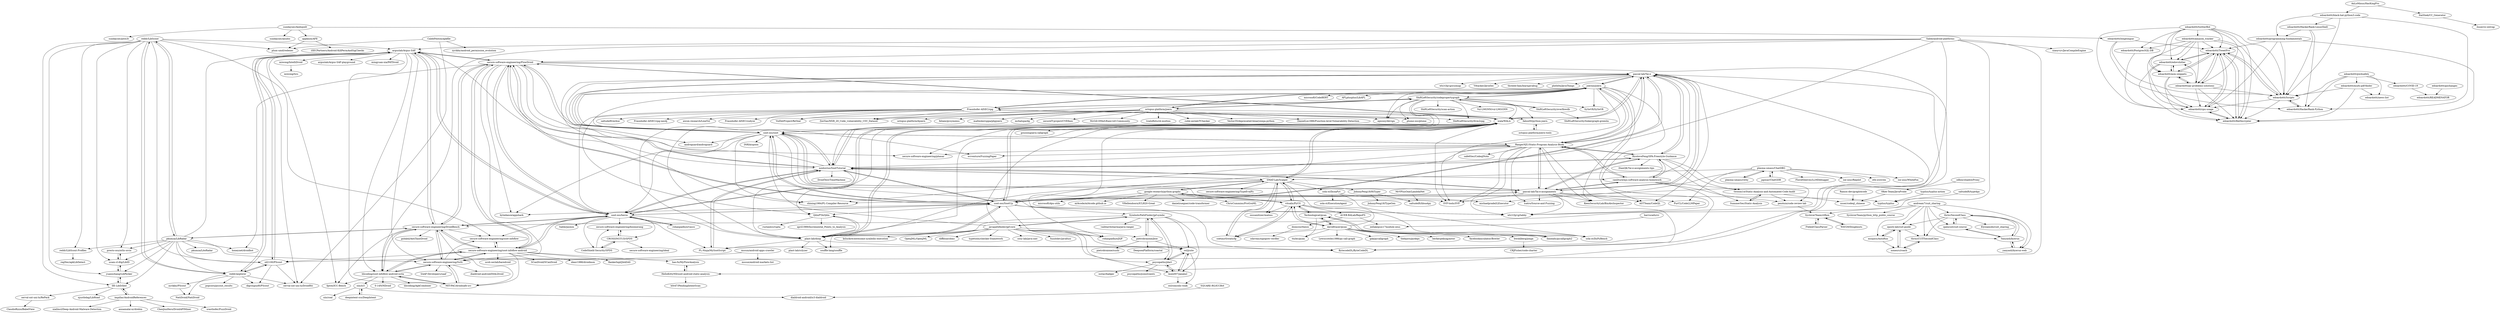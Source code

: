 digraph G {
"sundaysec/Andspoilt" -> "sundaysec/anubis"
"sundaysec/Andspoilt" -> "sundaysec/pwn3r"
"sundaysec/Andspoilt" -> "appknox/AFE"
"sundaysec/Andspoilt" -> "edoardottt/longtongue"
"joernio/joern" -> "ShiftLeftSecurity/codepropertygraph"
"joernio/joern" -> "Fraunhofer-AISEC/cpg"
"joernio/joern" -> "pascal-lab/Tai-e"
"joernio/joern" -> "wh1t3p1g/tabby" ["e"=1]
"joernio/joern" -> "SVF-tools/SVF" ["e"=1]
"joernio/joern" -> "octopus-platform/joern"
"joernio/joern" -> "SySeVR/SySeVR" ["e"=1]
"joernio/joern" -> "RangerNJU/Static-Program-Analysis-Book"
"joernio/joern" -> "epicosy/devign" ["e"=1]
"joernio/joern" -> "ASTTeam/CodeQL" ["e"=1]
"joernio/joern" -> "KeenSecurityLab/BinAbsInspector" ["e"=1]
"joernio/joern" -> "wcventure/FuzzingPaper" ["e"=1]
"joernio/joern" -> "soot-oss/soot"
"joernio/joern" -> "microsoft/CodeBERT" ["e"=1]
"joernio/joern" -> "AFLplusplus/LibAFL" ["e"=1]
"secure-software-engineering/FlowDroid" -> "soot-oss/soot"
"secure-software-engineering/FlowDroid" -> "secure-software-engineering/DroidBench"
"secure-software-engineering/FlowDroid" -> "soot-oss/SootUp"
"secure-software-engineering/FlowDroid" -> "noidsirius/SootTutorial"
"secure-software-engineering/FlowDroid" -> "wala/WALA"
"secure-software-engineering/FlowDroid" -> "bytedance/appshark" ["e"=1]
"secure-software-engineering/FlowDroid" -> "honeynet/droidbot" ["e"=1]
"secure-software-engineering/FlowDroid" -> "arguslab/Argus-SAF"
"secure-software-engineering/FlowDroid" -> "soot-oss/heros"
"secure-software-engineering/FlowDroid" -> "androguard/androguard" ["e"=1]
"secure-software-engineering/FlowDroid" -> "secure-software-engineering/SuSi"
"secure-software-engineering/FlowDroid" -> "secure-software-engineering/soot-infoflow-android"
"secure-software-engineering/FlowDroid" -> "pascal-lab/Tai-e"
"secure-software-engineering/FlowDroid" -> "secure-software-engineering/phasar" ["e"=1]
"secure-software-engineering/FlowDroid" -> "HelloKittyNII/soot-android-static-analysis"
"SymbolicPathFinder/jpf-symbc" -> "javapathfinder/jpf-core"
"SymbolicPathFinder/jpf-symbc" -> "pietrobraione/jbse"
"SymbolicPathFinder/jpf-symbc" -> "psycopaths/jdart"
"SymbolicPathFinder/jpf-symbc" -> "osl/jcute"
"SymbolicPathFinder/jpf-symbc" -> "plast-lab/doop"
"SymbolicPathFinder/jpf-symbc" -> "ksen007/janala2"
"SymbolicPathFinder/jpf-symbc" -> "vaibhavbsharma/java-ranger"
"daneads/pycallgraph2" -> "Technologicat/pyan"
"noidsirius/SootTutorial" -> "PL-Ninja/MySootScript"
"noidsirius/SootTutorial" -> "soot-oss/SootUp"
"noidsirius/SootTutorial" -> "soot-oss/soot"
"noidsirius/SootTutorial" -> "secure-software-engineering/FlowDroid"
"noidsirius/SootTutorial" -> "wala/WALA"
"noidsirius/SootTutorial" -> "soot-oss/heros"
"noidsirius/SootTutorial" -> "RicoloveFeng/SPA-Freestyle-Guidance"
"noidsirius/SootTutorial" -> "DroidTest/TimeMachine" ["e"=1]
"noidsirius/SootTutorial" -> "pascal-lab/Tai-e"
"noidsirius/SootTutorial" -> "plast-lab/doop"
"noidsirius/SootTutorial" -> "arguslab/Argus-SAF"
"noidsirius/SootTutorial" -> "SMAT-Lab/Scalpel"
"noidsirius/SootTutorial" -> "pascal-lab/Tai-e-assignments"
"noidsirius/SootTutorial" -> "RangerNJU/Static-Program-Analysis-Book"
"noidsirius/SootTutorial" -> "canliture/nju-software-analysis-homework"
"lilicoding/soot-infoflow-android-iccta" -> "MIT-PAC/droidsafe-src"
"lilicoding/soot-infoflow-android-iccta" -> "fgwei/ICC-Bench"
"lilicoding/soot-infoflow-android-iccta" -> "secure-software-engineering/DroidBench"
"lilicoding/soot-infoflow-android-iccta" -> "secure-software-engineering/SuSi"
"lilicoding/soot-infoflow-android-iccta" -> "0-14N/NDroid"
"lilicoding/soot-infoflow-android-iccta" -> "secure-software-engineering/soot-infoflow-android"
"lilicoding/soot-infoflow-android-iccta" -> "lilicoding/ApkCombiner"
"lilicoding/soot-infoflow-android-iccta" -> "siis/ic3"
"HelloKittyNII/soot-android-static-analysis" -> "hao-fu/MyFlowAnalysis"
"HelloKittyNII/soot-android-static-analysis" -> "h0rd7/PendingIntentScan" ["e"=1]
"octopus-platform/joern-tools" -> "fabsx00/python-joern"
"edoardottt/twitterBot" -> "edoardottt/edovshitler"
"edoardottt/twitterBot" -> "edoardottt/TweetPro"
"edoardottt/twitterBot" -> "edoardottt/asm-snippets"
"edoardottt/twitterBot" -> "edoardottt/py-problems-solutions"
"edoardottt/twitterBot" -> "edoardottt/fileDecrypter"
"edoardottt/twitterBot" -> "edoardottt/cpu-usage"
"edoardottt/twitterBot" -> "edoardottt/amazon_tracker"
"edoardottt/twitterBot" -> "edoardottt/Scripts"
"edoardottt/twitterBot" -> "edoardottt/PostgresSQL-DB"
"soot-oss/SootUp" -> "noidsirius/SootTutorial"
"soot-oss/SootUp" -> "soot-oss/soot"
"soot-oss/SootUp" -> "pascal-lab/Tai-e"
"soot-oss/SootUp" -> "wala/WALA"
"soot-oss/SootUp" -> "secure-software-engineering/FlowDroid"
"soot-oss/SootUp" -> "soot-oss/heros"
"soot-oss/SootUp" -> "plast-lab/doop"
"soot-oss/SootUp" -> "wh1t3p1g/tabby" ["e"=1]
"soot-oss/SootUp" -> "pascal-lab/Tai-e-assignments"
"soot-oss/SootUp" -> "bytedance/appshark" ["e"=1]
"soot-oss/SootUp" -> "RangerNJU/Static-Program-Analysis-Book"
"soot-oss/SootUp" -> "QilinPTA/Qilin"
"soot-oss/SootUp" -> "BytecodeDL/ByteCodeDL" ["e"=1]
"soot-oss/SootUp" -> "rohanpadhye/JQF" ["e"=1]
"soot-oss/SootUp" -> "SymbolicPathFinder/jpf-symbc"
"Technologicat/pyan" -> "davidfraser/pyan"
"Technologicat/pyan" -> "vitsalis/PyCG"
"Technologicat/pyan" -> "daneads/pycallgraph2"
"Technologicat/pyan" -> "ttylec/pyan"
"presto-osu/orlis-orcis" -> "ucam-cl-dtg/LibID"
"ucam-cl-dtg/LibID" -> "presto-osu/orlis-orcis"
"ucam-cl-dtg/LibID" -> "yuanxzhang/LibPecker"
"ShiftLeftSecurity/codepropertygraph" -> "Fraunhofer-AISEC/cpg"
"ShiftLeftSecurity/codepropertygraph" -> "joernio/joern"
"ShiftLeftSecurity/codepropertygraph" -> "ShiftLeftSecurity/overflowdb"
"ShiftLeftSecurity/codepropertygraph" -> "octopus-platform/joern"
"ShiftLeftSecurity/codepropertygraph" -> "epicosy/devign" ["e"=1]
"ShiftLeftSecurity/codepropertygraph" -> "ShiftLeftSecurity/scan-action" ["e"=1]
"ShiftLeftSecurity/codepropertygraph" -> "plume-oss/plume"
"ShiftLeftSecurity/codepropertygraph" -> "ShiftLeftSecurity/llvm2cpg"
"ShiftLeftSecurity/codepropertygraph" -> "ZeoVan/MSR_20_Code_vulnerability_CSV_Dataset" ["e"=1]
"ShiftLeftSecurity/codepropertygraph" -> "wala/WALA"
"ShiftLeftSecurity/codepropertygraph" -> "Vul-LMGNN/vul-LMGGNN" ["e"=1]
"ShiftLeftSecurity/codepropertygraph" -> "fabsx00/python-joern"
"ShiftLeftSecurity/codepropertygraph" -> "plast-lab/doop"
"ShiftLeftSecurity/codepropertygraph" -> "noidsirius/SootTutorial"
"ShiftLeftSecurity/codepropertygraph" -> "SySeVR/SySeVR" ["e"=1]
"edoardottt/TweetPro" -> "edoardottt/fileDecrypter"
"edoardottt/TweetPro" -> "edoardottt/edovshitler"
"edoardottt/TweetPro" -> "edoardottt/cpu-usage"
"edoardottt/TweetPro" -> "edoardottt/asm-snippets"
"edoardottt/TweetPro" -> "edoardottt/py-problems-solutions"
"edoardottt/TweetPro" -> "edoardottt/Scripts"
"edoardottt/cpu-usage" -> "edoardottt/fileDecrypter"
"edoardottt/cpu-usage" -> "edoardottt/TweetPro"
"edoardottt/py-problems-solutions" -> "edoardottt/fileDecrypter"
"edoardottt/py-problems-solutions" -> "edoardottt/TweetPro"
"edoardottt/py-problems-solutions" -> "edoardottt/cpu-usage"
"edoardottt/py-problems-solutions" -> "edoardottt/asm-snippets"
"edoardottt/py-problems-solutions" -> "edoardottt/edovshitler"
"edoardottt/py-problems-solutions" -> "edoardottt/Scripts"
"edoardottt/Scripts" -> "edoardottt/fileDecrypter"
"edoardottt/Scripts" -> "edoardottt/cpu-usage"
"edoardottt/Scripts" -> "edoardottt/HackerRank-Python"
"edoardottt/Scripts" -> "edoardottt/TweetPro"
"edoardottt/fileDecrypter" -> "edoardottt/cpu-usage"
"edoardottt/fileDecrypter" -> "edoardottt/TweetPro"
"odboy/shadowProxy" -> "0Kee-Team/JavaProbe"
"osl/jcute" -> "ksen007/janala2"
"osl/jcute" -> "psycopaths/jdart"
"osl/jcute" -> "osl/concolic-walk"
"edoardottt/PostgresSQL-DB" -> "edoardottt/cpu-usage"
"fabsx00/python-joern" -> "octopus-platform/joern-tools"
"coetaur0/staticfg" -> "SMAT-Lab/Scalpel"
"coetaur0/staticfg" -> "vitsalis/PyCG"
"edoardottt/amazon_tracker" -> "edoardottt/cpu-usage"
"edoardottt/amazon_tracker" -> "edoardottt/fileDecrypter"
"edoardottt/amazon_tracker" -> "edoardottt/asm-snippets"
"edoardottt/amazon_tracker" -> "edoardottt/edovshitler"
"edoardottt/amazon_tracker" -> "edoardottt/TweetPro"
"edoardottt/amazon_tracker" -> "edoardottt/Scripts"
"edoardottt/amazon_tracker" -> "edoardottt/PostgresSQL-DB"
"edoardottt/amazon_tracker" -> "edoardottt/py-problems-solutions"
"ShiftLeftSecurity/overflowdb" -> "ShiftLeftSecurity/tinkergraph-gremlin"
"ShiftLeftSecurity/overflowdb" -> "ShiftLeftSecurity/codepropertygraph"
"yuanxzhang/LibPecker" -> "ucam-cl-dtg/LibID"
"yuanxzhang/LibPecker" -> "IIE-LibD/libd"
"MrVPlusOne/LambdaNet" -> "saltudelft/libsa4py"
"edoardottt/edovshitler" -> "edoardottt/TweetPro"
"edoardottt/edovshitler" -> "edoardottt/asm-snippets"
"edoardottt/edovshitler" -> "edoardottt/fileDecrypter"
"edoardottt/edovshitler" -> "edoardottt/cpu-usage"
"dionyziz/thesis" -> "sdaveas/nipopow-verifier"
"AUEB-BALab/RepoFS" -> "eellak/gsoc17module-zeus"
"AUEB-BALab/RepoFS" -> "dionyziz/thesis"
"edoardottt/asm-snippets" -> "edoardottt/edovshitler"
"edoardottt/asm-snippets" -> "edoardottt/fileDecrypter"
"edoardottt/asm-snippets" -> "edoardottt/TweetPro"
"edoardottt/asm-snippets" -> "edoardottt/cpu-usage"
"edoardottt/asm-snippets" -> "edoardottt/py-problems-solutions"
"edoardottt/gochanges" -> "edoardottt/READMENATOR"
"edoardottt/black-hat-python3-code" -> "edoardottt/Scripts"
"edoardottt/black-hat-python3-code" -> "edoardottt/HackerRank-LinuxShell"
"edoardottt/black-hat-python3-code" -> "edoardottt/HackerRank-Python"
"edoardottt/black-hat-python3-code" -> "edoardottt/programming-fundamentals"
"WAY29/Doughnuts" -> "SycloverTeam/ctfbox"
"Fraunhofer-AISEC/cpg" -> "ShiftLeftSecurity/codepropertygraph"
"Fraunhofer-AISEC/cpg" -> "Fraunhofer-AISEC/codyze"
"Fraunhofer-AISEC/cpg" -> "joernio/joern"
"Fraunhofer-AISEC/cpg" -> "plast-lab/doop"
"Fraunhofer-AISEC/cpg" -> "QilinPTA/Qilin"
"Fraunhofer-AISEC/cpg" -> "epicosy/devign" ["e"=1]
"Fraunhofer-AISEC/cpg" -> "VulDetProject/ReVeal" ["e"=1]
"Fraunhofer-AISEC/cpg" -> "wala/WALA"
"Fraunhofer-AISEC/cpg" -> "ShiftLeftSecurity/llvm2cpg"
"Fraunhofer-AISEC/cpg" -> "saltudelft/ml4se" ["e"=1]
"Fraunhofer-AISEC/cpg" -> "soot-oss/heros"
"Fraunhofer-AISEC/cpg" -> "Fraunhofer-AISEC/cpg-neo4j"
"Fraunhofer-AISEC/cpg" -> "awsm-research/LineVul" ["e"=1]
"Fraunhofer-AISEC/cpg" -> "plume-oss/plume"
"Fraunhofer-AISEC/cpg" -> "ZeoVan/MSR_20_Code_vulnerability_CSV_Dataset" ["e"=1]
"deepintent-ccs/DeepIntent" -> "siis/ic3"
"edoardottt/pwdsafety" -> "edoardottt/news-list"
"edoardottt/pwdsafety" -> "edoardottt/COVID-19"
"edoardottt/pwdsafety" -> "edoardottt/HackerRank-Python"
"edoardottt/pwdsafety" -> "edoardottt/multi-pdf-finder"
"edoardottt/pwdsafety" -> "edoardottt/Scripts"
"edoardottt/HackerRank-LinuxShell" -> "edoardottt/HackerRank-Python"
"edoardottt/HackerRank-LinuxShell" -> "edoardottt/Scripts"
"edoardottt/HackerRank-LinuxShell" -> "edoardottt/programming-fundamentals"
"0Kee-Team/JavaProbe" -> "xsser/codeql_chinese"
"barrucadu/cv" -> "eellak/gsoc17module-zeus"
"Ramos-dev/graph4code" -> "xsser/codeql_chinese"
"pietrobraione/jbse" -> "SymbolicPathFinder/jpf-symbc"
"pietrobraione/jbse" -> "pietrobraione/sushi"
"pietrobraione/jbse" -> "osl/jcute"
"pietrobraione/jbse" -> "DeepseaPlatform/coastal"
"typilus/typilus-action" -> "typilus/typilus"
"edoardottt/programming-fundamentals" -> "edoardottt/Scripts"
"edoardottt/programming-fundamentals" -> "edoardottt/fileDecrypter"
"edoardottt/programming-fundamentals" -> "edoardottt/cpu-usage"
"edoardottt/programming-fundamentals" -> "edoardottt/TweetPro"
"edoardottt/HackerRank-Python" -> "edoardottt/Scripts"
"edoardottt/multi-pdf-finder" -> "edoardottt/news-list"
"edoardottt/multi-pdf-finder" -> "edoardottt/Scripts"
"edoardottt/multi-pdf-finder" -> "edoardottt/fileDecrypter"
"CodeShield-Security/SPDS" -> "CROSSINGTUD/SPDS"
"CodeShield-Security/SPDS" -> "secure-software-engineering/boomerang"
"edoardottt/COVID-19" -> "edoardottt/READMENATOR"
"RangerNJU/Static-Program-Analysis-Book" -> "pascal-lab/Tai-e-assignments"
"RangerNJU/Static-Program-Analysis-Book" -> "shining1984/PL-Compiler-Resource" ["e"=1]
"RangerNJU/Static-Program-Analysis-Book" -> "pascal-lab/Tai-e"
"RangerNJU/Static-Program-Analysis-Book" -> "ASTTeam/CodeQL" ["e"=1]
"RangerNJU/Static-Program-Analysis-Book" -> "RicoloveFeng/SPA-Freestyle-Guidance"
"RangerNJU/Static-Program-Analysis-Book" -> "KeenSecurityLab/BinAbsInspector" ["e"=1]
"RangerNJU/Static-Program-Analysis-Book" -> "SVF-tools/SVF" ["e"=1]
"RangerNJU/Static-Program-Analysis-Book" -> "wh1t3p1g/tabby" ["e"=1]
"RangerNJU/Static-Program-Analysis-Book" -> "lcatro/Source-and-Fuzzing" ["e"=1]
"RangerNJU/Static-Program-Analysis-Book" -> "canliture/nju-software-analysis-homework"
"RangerNJU/Static-Program-Analysis-Book" -> "wcventure/FuzzingPaper" ["e"=1]
"RangerNJU/Static-Program-Analysis-Book" -> "soot-oss/soot"
"RangerNJU/Static-Program-Analysis-Book" -> "joernio/joern"
"RangerNJU/Static-Program-Analysis-Book" -> "safe6Sec/CodeqlNote" ["e"=1]
"RangerNJU/Static-Program-Analysis-Book" -> "secure-software-engineering/phasar" ["e"=1]
"wala/WALA" -> "soot-oss/soot"
"wala/WALA" -> "soot-oss/heros"
"wala/WALA" -> "soot-oss/SootUp"
"wala/WALA" -> "plast-lab/doop"
"wala/WALA" -> "noidsirius/SootTutorial"
"wala/WALA" -> "secure-software-engineering/FlowDroid"
"wala/WALA" -> "pascal-lab/Tai-e"
"wala/WALA" -> "SVF-tools/SVF" ["e"=1]
"wala/WALA" -> "rohanpadhye/JQF" ["e"=1]
"wala/WALA" -> "Fraunhofer-AISEC/cpg"
"wala/WALA" -> "QilinPTA/Qilin"
"wala/WALA" -> "gousiosg/java-callgraph" ["e"=1]
"wala/WALA" -> "secure-software-engineering/phasar" ["e"=1]
"wala/WALA" -> "souffle-lang/souffle" ["e"=1]
"wala/WALA" -> "SMAT-Lab/Scalpel"
"SMAT-Lab/Scalpel" -> "vitsalis/PyCG"
"SMAT-Lab/Scalpel" -> "sola-st/DynaPyt"
"SMAT-Lab/Scalpel" -> "osssanitizer/maloss" ["e"=1]
"SMAT-Lab/Scalpel" -> "JohnnyPeng18/HiTyper"
"SMAT-Lab/Scalpel" -> "plast-lab/doop"
"SMAT-Lab/Scalpel" -> "noidsirius/SootTutorial"
"SMAT-Lab/Scalpel" -> "google-research/python-graphs"
"SMAT-Lab/Scalpel" -> "coetaur0/staticfg"
"SMAT-Lab/Scalpel" -> "wala/WALA"
"SMAT-Lab/Scalpel" -> "soot-oss/SootUp"
"SMAT-Lab/Scalpel" -> "secure-software-engineering/TypeEvalPy"
"google-research/python-graphs" -> "microsoft/dpu-utils"
"google-research/python-graphs" -> "ml4code/ml4code.github.io" ["e"=1]
"google-research/python-graphs" -> "SMAT-Lab/Scalpel"
"google-research/python-graphs" -> "VHellendoorn/ICLR20-Great" ["e"=1]
"google-research/python-graphs" -> "danielzuegner/code-transformer" ["e"=1]
"google-research/python-graphs" -> "ChrisCummins/ProGraML" ["e"=1]
"google-research/python-graphs" -> "vitsalis/PyCG"
"google-research/python-graphs" -> "typilus/typilus"
"vitsalis/PyCG" -> "SMAT-Lab/Scalpel"
"vitsalis/PyCG" -> "davidfraser/pyan"
"vitsalis/PyCG" -> "Technologicat/pyan"
"vitsalis/PyCG" -> "sola-st/DyPyBench"
"vitsalis/PyCG" -> "osssanitizer/maloss" ["e"=1]
"vitsalis/PyCG" -> "google-research/python-graphs"
"vitsalis/PyCG" -> "coetaur0/staticfg"
"vitsalis/PyCG" -> "AUEB-BALab/RepoFS"
"andream7/cuit_sharing" -> "thriic/SecondClass"
"andream7/cuit_sharing" -> "opencuit/cuit-course"
"andream7/cuit_sharing" -> "epoch-lab/cuit-guide"
"andream7/cuit_sharing" -> "thriic/CUITSecondClass"
"andream7/cuit_sharing" -> "Yanyaoli/byerun"
"andream7/cuit_sharing" -> "SycloverTeam/python_http_public_course"
"andream7/cuit_sharing" -> "yanyaoli/byerun-web"
"andream7/cuit_sharing" -> "msojocs/AutoRun"
"andream7/cuit_sharing" -> "SycloverTeam/ctfbox"
"siis/ic3" -> "siis/coal"
"siis/ic3" -> "deepintent-ccs/DeepIntent"
"siis/ic3" -> "dialdroid-android/ic3-dialdroid"
"zyrikby/PScout" -> "NatiDroid/NatiDroid"
"MIT-PAC/droidsafe-src" -> "lilicoding/soot-infoflow-android-iccta"
"MIT-PAC/droidsafe-src" -> "secure-software-engineering/SuSi"
"twosmi1e/Static-Analysis-and-Automated-Code-Audit" -> "SummerSec/Static-Analysis"
"twosmi1e/Static-Analysis-and-Automated-Code-Audit" -> "pen4uin/code-review-lab"
"twosmi1e/Static-Analysis-and-Automated-Code-Audit" -> "xsser/codeql_chinese"
"edoardottt/longtongue" -> "edoardottt/HackerRank-Python"
"edoardottt/longtongue" -> "edoardottt/Scripts"
"edoardottt/longtongue" -> "edoardottt/TweetPro"
"ItaiShek/CC_Generator" -> "iluser/cc-extrap"
"QilinPTA/Qilin" -> "plast-lab/doop"
"QilinPTA/Qilin" -> "rustanlys/rupta" ["e"=1]
"QilinPTA/Qilin" -> "april1989/Incremental_Points_to_Analysis"
"saltudelft/type4py" -> "typilus/typilus"
"PL-Ninja/MySootScript" -> "noidsirius/SootTutorial"
"F4ded/ClassParser" -> "SycloverTeam/ctfbox"
"SycloverTeam/ctfbox" -> "F4ded/ClassParser"
"SycloverTeam/ctfbox" -> "WAY29/Doughnuts"
"soot-oss/soot" -> "secure-software-engineering/FlowDroid"
"soot-oss/soot" -> "wala/WALA"
"soot-oss/soot" -> "soot-oss/SootUp"
"soot-oss/soot" -> "noidsirius/SootTutorial"
"soot-oss/soot" -> "pascal-lab/Tai-e"
"soot-oss/soot" -> "pascal-lab/Tai-e-assignments"
"soot-oss/soot" -> "RangerNJU/Static-Program-Analysis-Book"
"soot-oss/soot" -> "wh1t3p1g/tabby" ["e"=1]
"soot-oss/soot" -> "soot-oss/heros"
"soot-oss/soot" -> "SVF-tools/SVF" ["e"=1]
"soot-oss/soot" -> "androguard/androguard" ["e"=1]
"soot-oss/soot" -> "shining1984/PL-Compiler-Resource" ["e"=1]
"soot-oss/soot" -> "joernio/joern"
"soot-oss/soot" -> "INRIA/spoon" ["e"=1]
"soot-oss/soot" -> "bytedance/appshark" ["e"=1]
"pascal-lab/Tai-e-assignments" -> "pascal-lab/Tai-e"
"pascal-lab/Tai-e-assignments" -> "RangerNJU/Static-Program-Analysis-Book"
"pascal-lab/Tai-e-assignments" -> "RicoloveFeng/SPA-Freestyle-Guidance"
"pascal-lab/Tai-e-assignments" -> "shining1984/PL-Compiler-Resource" ["e"=1]
"pascal-lab/Tai-e-assignments" -> "ASTTeam/CodeQL" ["e"=1]
"pascal-lab/Tai-e-assignments" -> "soot-oss/soot"
"pascal-lab/Tai-e-assignments" -> "canliture/nju-software-analysis-homework"
"pascal-lab/Tai-e-assignments" -> "wh1t3p1g/tabby" ["e"=1]
"pascal-lab/Tai-e-assignments" -> "soot-oss/SootUp"
"pascal-lab/Tai-e-assignments" -> "SVF-tools/SVF" ["e"=1]
"pascal-lab/Tai-e-assignments" -> "noidsirius/SootTutorial"
"pascal-lab/Tai-e-assignments" -> "BytecodeDL/ByteCodeDL" ["e"=1]
"pascal-lab/Tai-e-assignments" -> "PurCL/CodeLLMPaper" ["e"=1]
"pascal-lab/Tai-e-assignments" -> "lcatro/Source-and-Fuzzing" ["e"=1]
"pascal-lab/Tai-e-assignments" -> "KeenSecurityLab/BinAbsInspector" ["e"=1]
"hao-fu/MyFlowAnalysis" -> "HelloKittyNII/soot-android-static-analysis"
"canliture/nju-software-analysis-homework" -> "RicoloveFeng/SPA-Freestyle-Guidance"
"canliture/nju-software-analysis-homework" -> "pascal-lab/Tai-e-assignments"
"canliture/nju-software-analysis-homework" -> "RangerNJU/Static-Program-Analysis-Book"
"canliture/nju-software-analysis-homework" -> "twosmi1e/Static-Analysis-and-Automated-Code-Audit"
"canliture/nju-software-analysis-homework" -> "pen4uin/code-review-lab"
"canliture/nju-software-analysis-homework" -> "PL-Ninja/MySootScript"
"canliture/nju-software-analysis-homework" -> "pascal-lab/Tai-e"
"pkumza/LibRadar" -> "reddr/LibScout"
"pkumza/LibRadar" -> "yuanxzhang/LibPecker"
"pkumza/LibRadar" -> "pkumza/LiteRadar"
"pkumza/LibRadar" -> "IIE-LibD/libd"
"pkumza/LibRadar" -> "zd2100/PScout"
"pkumza/LibRadar" -> "ucam-cl-dtg/LibID"
"pkumza/LibRadar" -> "reddr/LibScout-Profiles"
"pkumza/LibRadar" -> "honeynet/droidbot" ["e"=1]
"pkumza/LibRadar" -> "secure-software-engineering/SuSi"
"pkumza/LibRadar" -> "presto-osu/orlis-orcis"
"pkumza/LibRadar" -> "secure-software-engineering/DroidBench"
"pkumza/LibRadar" -> "reddr/axplorer"
"pkumza/LibRadar" -> "arguslab/Argus-SAF"
"SummerSec/Static-Analysis" -> "twosmi1e/Static-Analysis-and-Automated-Code-Audit"
"JohnnyPeng18/HiTyper" -> "JohnnyPeng18/TypeGen"
"JohnnyPeng18/HiTyper" -> "saltudelft/libsa4py"
"RicoloveFeng/SPA-Freestyle-Guidance" -> "canliture/nju-software-analysis-homework"
"RicoloveFeng/SPA-Freestyle-Guidance" -> "pascal-lab/Tai-e-assignments"
"RicoloveFeng/SPA-Freestyle-Guidance" -> "RangerNJU/Static-Program-Analysis-Book"
"RicoloveFeng/SPA-Freestyle-Guidance" -> "pen4uin/code-review-lab"
"RicoloveFeng/SPA-Freestyle-Guidance" -> "DianQK/Tai-e-assignments-tips"
"RicoloveFeng/SPA-Freestyle-Guidance" -> "SummerSec/Static-Analysis"
"RicoloveFeng/SPA-Freestyle-Guidance" -> "twosmi1e/Static-Analysis-and-Automated-Code-Audit"
"RicoloveFeng/SPA-Freestyle-Guidance" -> "pascal-lab/Tai-e"
"RicoloveFeng/SPA-Freestyle-Guidance" -> "noidsirius/SootTutorial"
"AnLoMinus/HacKingPro" -> "ItaiShek/CC_Generator"
"AnLoMinus/HacKingPro" -> "edoardottt/black-hat-python3-code"
"psycopaths/jdart" -> "psycopaths/jconstraints"
"psycopaths/jdart" -> "osl/jcute"
"psycopaths/jdart" -> "SymbolicPathFinder/jpf-symbc"
"psycopaths/jdart" -> "ksen007/janala2"
"psycopaths/jdart" -> "isstac/badger"
"impillar/AndroidReferences" -> "IIE-LibD/libd"
"impillar/AndroidReferences" -> "srasthofer/FuzzDroid"
"impillar/AndroidReferences" -> "niallmcl/Deep-Android-Malware-Detection" ["e"=1]
"impillar/AndroidReferences" -> "annamalai-nr/drebin" ["e"=1]
"impillar/AndroidReferences" -> "ChenJunHero/DroidAPIMiner" ["e"=1]
"pen4uin/code-review-lab" -> "SycloverTeam/ctfbox"
"zd2100/PScout" -> "reddr/axplorer"
"zd2100/PScout" -> "dlgroupuoft/PScout"
"zd2100/PScout" -> "serval-snt-uni-lu/DroidRA"
"zd2100/PScout" -> "arguslab/Argus-SAF"
"ksen007/janala2" -> "osl/jcute"
"ksen007/janala2" -> "osl/concolic-walk"
"ksen007/janala2" -> "psycopaths/jdart"
"sola-st/DynaPyt" -> "michaelpradel/LExecutor"
"sola-st/DynaPyt" -> "sola-st/ExecutionAgent"
"sola-st/DynaPyt" -> "sola-st/DyPyBench"
"SQUARE-RG/ICCBot" -> "dialdroid-android/ic3-dialdroid"
"msojocs/AutoRun" -> "epoch-lab/cuit-guide"
"msojocs/AutoRun" -> "nonesrc/roach"
"nonesrc/roach" -> "thriic/CUITSecondClass"
"nonesrc/roach" -> "epoch-lab/cuit-guide"
"pascal-lab/Tai-e" -> "pascal-lab/Tai-e-assignments"
"pascal-lab/Tai-e" -> "wh1t3p1g/tabby" ["e"=1]
"pascal-lab/Tai-e" -> "RangerNJU/Static-Program-Analysis-Book"
"pascal-lab/Tai-e" -> "soot-oss/SootUp"
"pascal-lab/Tai-e" -> "ASTTeam/CodeQL" ["e"=1]
"pascal-lab/Tai-e" -> "soot-oss/soot"
"pascal-lab/Tai-e" -> "shining1984/PL-Compiler-Resource" ["e"=1]
"pascal-lab/Tai-e" -> "wh1t3p1g/ysomap" ["e"=1]
"pascal-lab/Tai-e" -> "Y4tacker/JavaSec" ["e"=1]
"pascal-lab/Tai-e" -> "joernio/joern"
"pascal-lab/Tai-e" -> "BytecodeDL/ByteCodeDL" ["e"=1]
"pascal-lab/Tai-e" -> "RicoloveFeng/SPA-Freestyle-Guidance"
"pascal-lab/Tai-e" -> "wala/WALA"
"pascal-lab/Tai-e" -> "threedr3am/learnjavabug" ["e"=1]
"pascal-lab/Tai-e" -> "phith0n/JavaThings" ["e"=1]
"davidfraser/pyan" -> "Technologicat/pyan"
"davidfraser/pyan" -> "gak/pycallgraph" ["e"=1]
"davidfraser/pyan" -> "vitsalis/PyCG"
"davidfraser/pyan" -> "thebjorn/pydeps" ["e"=1]
"davidfraser/pyan" -> "daneads/pycallgraph2"
"davidfraser/pyan" -> "coetaur0/staticfg"
"davidfraser/pyan" -> "bwohlberg/jonga"
"davidfraser/pyan" -> "ttylec/pyan"
"davidfraser/pyan" -> "berkerpeksag/astor" ["e"=1]
"davidfraser/pyan" -> "facebookincubator/Bowler" ["e"=1]
"davidfraser/pyan" -> "Lewiscowles1986/py-call-graph"
"davidfraser/pyan" -> "sola-st/DyPyBench"
"davidfraser/pyan" -> "SMAT-Lab/Scalpel"
"Sable/android-platforms" -> "secure-software-engineering/SuSi"
"Sable/android-platforms" -> "secure-software-engineering/FlowDroid"
"Sable/android-platforms" -> "noidsirius/SootTutorial"
"Sable/android-platforms" -> "lilicoding/soot-infoflow-android-iccta"
"Sable/android-platforms" -> "arguslab/Argus-SAF"
"Sable/android-platforms" -> "xiaoyvyv/JavaCompileEngine" ["e"=1]
"Sable/android-platforms" -> "secure-software-engineering/DroidBench"
"Sable/android-platforms" -> "soot-oss/SootUp"
"miwong/IntelliDroid" -> "miwong/tiro"
"opencuit/cuit-course" -> "Yanyaoli/byerun"
"opencuit/cuit-course" -> "thriic/SecondClass"
"serval-snt-uni-lu/RePack" -> "ClaudioRizzo/BabelView"
"soot-oss/heros" -> "rohanpadhye/vasco"
"soot-oss/heros" -> "secure-software-engineering/soot-infoflow"
"soot-oss/heros" -> "wala/WALA"
"soot-oss/heros" -> "CodeShield-Security/SPDS"
"soot-oss/heros" -> "Sable/jasmin"
"soot-oss/heros" -> "noidsirius/SootTutorial"
"soot-oss/heros" -> "secure-software-engineering/soot-infoflow-android"
"soot-oss/heros" -> "soot-oss/SootUp"
"soot-oss/heros" -> "secure-software-engineering/DroidBench"
"soot-oss/heros" -> "secure-software-engineering/boomerang"
"soot-oss/heros" -> "plast-lab/doop"
"soot-oss/heros" -> "CROSSINGTUD/SPDS"
"soot-oss/heros" -> "arguslab/Argus-SAF"
"soot-oss/heros" -> "PL-Ninja/MySootScript"
"soot-oss/heros" -> "secure-software-engineering/FlowDroid"
"plasma-umass/ChatDBG" -> "plasma-umass/cwhy"
"plasma-umass/ChatDBG" -> "pgosar/ChatGDB"
"plasma-umass/ChatDBG" -> "FloridSleeves/LLMDebugger" ["e"=1]
"plasma-umass/ChatDBG" -> "ise-uiuc/Repilot" ["e"=1]
"plasma-umass/ChatDBG" -> "eth-sri/sven" ["e"=1]
"plasma-umass/ChatDBG" -> "SMAT-Lab/Scalpel"
"plasma-umass/ChatDBG" -> "michaelpradel/LExecutor"
"plasma-umass/ChatDBG" -> "PurCL/CodeLLMPaper" ["e"=1]
"plasma-umass/ChatDBG" -> "ise-uiuc/WhiteFox" ["e"=1]
"pgosar/ChatGDB" -> "plasma-umass/ChatDBG"
"appknox/AFE" -> "iSECPartners/Android-KillPermAndSigChecks" ["e"=1]
"appknox/AFE" -> "plum-umd/redexer"
"plasma-umass/cwhy" -> "plasma-umass/ChatDBG"
"IIE-LibD/libd" -> "yuanxzhang/LibPecker"
"IIE-LibD/libd" -> "serval-snt-uni-lu/RePack"
"IIE-LibD/libd" -> "njustbdag/LibRoad"
"IIE-LibD/libd" -> "impillar/AndroidReferences"
"arguslab/Argus-SAF" -> "zd2100/PScout"
"arguslab/Argus-SAF" -> "secure-software-engineering/DroidBench"
"arguslab/Argus-SAF" -> "fgwei/ICC-Bench"
"arguslab/Argus-SAF" -> "MIT-PAC/droidsafe-src"
"arguslab/Argus-SAF" -> "reddr/axplorer"
"arguslab/Argus-SAF" -> "arguslab/Argus-SAF-playground"
"arguslab/Argus-SAF" -> "lilicoding/soot-infoflow-android-iccta"
"arguslab/Argus-SAF" -> "mingyuan-xia/PATDroid" ["e"=1]
"arguslab/Argus-SAF" -> "serval-snt-uni-lu/DroidRA"
"arguslab/Argus-SAF" -> "soot-oss/heros"
"arguslab/Argus-SAF" -> "secure-software-engineering/FlowDroid"
"arguslab/Argus-SAF" -> "secure-software-engineering/SuSi"
"arguslab/Argus-SAF" -> "miwong/IntelliDroid"
"thriic/SecondClass" -> "opencuit/cuit-course"
"thriic/SecondClass" -> "Yanyaoli/byerun"
"thriic/SecondClass" -> "thriic/CUITSecondClass"
"thriic/SecondClass" -> "yanyaoli/byerun-web"
"thriic/SecondClass" -> "epoch-lab/cuit-guide"
"thriic/SecondClass" -> "Elysiamobi/cuit_sharing"
"thriic/CUITSecondClass" -> "nonesrc/roach"
"secure-software-engineering/boomerang" -> "CROSSINGTUD/SPDS"
"mssun/android-apps-crawler" -> "mssun/android-markets-list"
"mssun/android-apps-crawler" -> "zd2100/PScout"
"plast-lab/doop" -> "QilinPTA/Qilin"
"plast-lab/doop" -> "BytecodeDL/ByteCodeDL" ["e"=1]
"plast-lab/doop" -> "souffle-lang/souffle" ["e"=1]
"plast-lab/doop" -> "PL-Ninja/MySootScript"
"plast-lab/doop" -> "wala/WALA"
"plast-lab/doop" -> "soot-oss/SootUp"
"plast-lab/doop" -> "plast-lab/cclyzer"
"CROSSINGTUD/SPDS" -> "secure-software-engineering/boomerang"
"CROSSINGTUD/SPDS" -> "CodeShield-Security/SPDS"
"CROSSINGTUD/SPDS" -> "secure-software-engineering/ideal"
"Yanyaoli/byerun" -> "yanyaoli/byerun-web"
"Yanyaoli/byerun" -> "opencuit/cuit-course"
"Yanyaoli/byerun" -> "thriic/SecondClass"
"secure-software-engineering/soot-infoflow-android" -> "secure-software-engineering/soot-infoflow"
"secure-software-engineering/soot-infoflow-android" -> "secure-software-engineering/DroidBench"
"secure-software-engineering/soot-infoflow-android" -> "lilicoding/soot-infoflow-android-iccta"
"secure-software-engineering/soot-infoflow-android" -> "secure-software-engineering/SuSi"
"secure-software-engineering/soot-infoflow-android" -> "soot-oss/heros"
"secure-software-engineering/soot-infoflow-android" -> "zd2100/PScout"
"secure-software-engineering/soot-infoflow-android" -> "SCanDroid/SCanDroid"
"secure-software-engineering/soot-infoflow-android" -> "hao-fu/MyFlowAnalysis"
"secure-software-engineering/soot-infoflow-android" -> "idanr1986/droidmon" ["e"=1]
"secure-software-engineering/soot-infoflow-android" -> "MIT-PAC/droidsafe-src"
"secure-software-engineering/soot-infoflow-android" -> "flankerhqd/JAADAS" ["e"=1]
"secure-software-engineering/soot-infoflow-android" -> "secure-software-engineering/FlowDroid"
"secure-software-engineering/soot-infoflow-android" -> "ucsb-seclab/baredroid" ["e"=1]
"secure-software-engineering/soot-infoflow" -> "secure-software-engineering/soot-infoflow-android"
"epoch-lab/cuit-guide" -> "nonesrc/roach"
"epoch-lab/cuit-guide" -> "msojocs/AutoRun"
"epoch-lab/cuit-guide" -> "thriic/CUITSecondClass"
"bwohlberg/jonga" -> "CRJFisher/code-charter"
"yanyaoli/byerun-web" -> "Yanyaoli/byerun"
"secure-software-engineering/DroidBench" -> "lilicoding/soot-infoflow-android-iccta"
"secure-software-engineering/DroidBench" -> "secure-software-engineering/SuSi"
"secure-software-engineering/DroidBench" -> "secure-software-engineering/soot-infoflow-android"
"secure-software-engineering/DroidBench" -> "arguslab/Argus-SAF"
"secure-software-engineering/DroidBench" -> "secure-software-engineering/FlowDroid"
"secure-software-engineering/DroidBench" -> "soot-oss/heros"
"secure-software-engineering/DroidBench" -> "secure-software-engineering/soot-infoflow"
"secure-software-engineering/DroidBench" -> "MIT-PAC/droidsafe-src"
"secure-software-engineering/DroidBench" -> "fgwei/ICC-Bench"
"secure-software-engineering/DroidBench" -> "pkumza/LibRadar"
"secure-software-engineering/DroidBench" -> "gsbabil/AntiTaintDroid"
"javapathfinder/jpf-core" -> "SymbolicPathFinder/jpf-symbc"
"javapathfinder/jpf-core" -> "rohanpadhye/JQF" ["e"=1]
"javapathfinder/jpf-core" -> "psycopaths/jdart"
"javapathfinder/jpf-core" -> "ksluckow/awesome-symbolic-execution" ["e"=1]
"javapathfinder/jpf-core" -> "plast-lab/doop"
"javapathfinder/jpf-core" -> "wala/WALA"
"javapathfinder/jpf-core" -> "OpenJML/OpenJML"
"javapathfinder/jpf-core" -> "osl/jcute"
"javapathfinder/jpf-core" -> "pietrobraione/jbse"
"javapathfinder/jpf-core" -> "ksen007/janala2"
"javapathfinder/jpf-core" -> "soot-oss/soot"
"javapathfinder/jpf-core" -> "diffblue/cbmc" ["e"=1]
"javapathfinder/jpf-core" -> "typetools/checker-framework" ["e"=1]
"javapathfinder/jpf-core" -> "sosy-lab/java-smt" ["e"=1]
"javapathfinder/jpf-core" -> "fuzzitdev/javafuzz" ["e"=1]
"reddr/axplorer" -> "zd2100/PScout"
"reddr/axplorer" -> "zyrikby/PScout"
"reddr/axplorer" -> "dlgroupuoft/PScout"
"reddr/axplorer" -> "NatiDroid/NatiDroid"
"reddr/axplorer" -> "arguslab/Argus-SAF"
"reddr/axplorer" -> "popcorn/pscout_results"
"reddr/axplorer" -> "reddr/LibScout"
"reddr/axplorer" -> "serval-snt-uni-lu/DroidRA"
"rohanpadhye/vasco" -> "soot-oss/heros"
"CalebFenton/apkfile" -> "serval-snt-uni-lu/DroidRA"
"CalebFenton/apkfile" -> "zyrikby/android_permission_evolution"
"CalebFenton/apkfile" -> "plum-umd/redexer"
"octopus-platform/joern" -> "ShiftLeftSecurity/codepropertygraph"
"octopus-platform/joern" -> "joernio/joern"
"octopus-platform/joern" -> "DanielLin1986/Function-level-Vulnerability-Detection" ["e"=1]
"octopus-platform/joern" -> "octopus-platform/bjoern"
"octopus-platform/joern" -> "feliam/pysymemu" ["e"=1]
"octopus-platform/joern" -> "ZeoVan/MSR_20_Code_vulnerability_CSV_Dataset" ["e"=1]
"octopus-platform/joern" -> "fabsx00/python-joern"
"octopus-platform/joern" -> "malteskoruppa/phpjoern" ["e"=1]
"octopus-platform/joern" -> "mchalupa/dg" ["e"=1]
"octopus-platform/joern" -> "secureIT-project/CVEfixes" ["e"=1]
"octopus-platform/joern" -> "McGill-DMaS/Kam1n0-Community" ["e"=1]
"octopus-platform/joern" -> "VulDetProject/ReVeal" ["e"=1]
"octopus-platform/joern" -> "trailofbits/cb-multios" ["e"=1]
"octopus-platform/joern" -> "cuhk-seclab/TChecker" ["e"=1]
"octopus-platform/joern" -> "Vector35/deprecated-binaryninja-python" ["e"=1]
"secure-software-engineering/SuSi" -> "secure-software-engineering/DroidBench"
"secure-software-engineering/SuSi" -> "lilicoding/soot-infoflow-android-iccta"
"secure-software-engineering/SuSi" -> "MIT-PAC/droidsafe-src"
"secure-software-engineering/SuSi" -> "secure-software-engineering/soot-infoflow-android"
"secure-software-engineering/SuSi" -> "dialdroid-android/DIALDroid"
"secure-software-engineering/SuSi" -> "secure-software-engineering/soot-infoflow"
"secure-software-engineering/SuSi" -> "SAAF-Developers/saaf"
"reddr/LibScout" -> "pkumza/LibRadar"
"reddr/LibScout" -> "yuanxzhang/LibPecker"
"reddr/LibScout" -> "IIE-LibD/libd"
"reddr/LibScout" -> "reddr/axplorer"
"reddr/LibScout" -> "ucam-cl-dtg/LibID"
"reddr/LibScout" -> "zd2100/PScout"
"reddr/LibScout" -> "reddr/LibScout-Profiles"
"reddr/LibScout" -> "plum-umd/redexer"
"reddr/LibScout" -> "arguslab/Argus-SAF"
"reddr/LibScout" -> "presto-osu/orlis-orcis"
"reddr/LibScout" -> "secure-software-engineering/soot-infoflow"
"reddr/LibScout-Profiles" -> "regNec/apkLibDetect"
"sundaysec/Andspoilt" ["l"="35.698,-0.771"]
"sundaysec/anubis" ["l"="35.677,-0.786"]
"sundaysec/pwn3r" ["l"="35.71,-0.789"]
"appknox/AFE" ["l"="35.779,-0.788"]
"edoardottt/longtongue" ["l"="35.625,-0.749"]
"joernio/joern" ["l"="36.209,-0.773"]
"ShiftLeftSecurity/codepropertygraph" ["l"="36.183,-0.744"]
"Fraunhofer-AISEC/cpg" ["l"="36.159,-0.762"]
"pascal-lab/Tai-e" ["l"="36.197,-0.846"]
"wh1t3p1g/tabby" ["l"="-44.339,-29.506"]
"SVF-tools/SVF" ["l"="-22.087,-18.503"]
"octopus-platform/joern" ["l"="36.217,-0.717"]
"SySeVR/SySeVR" ["l"="36.149,-0.406"]
"RangerNJU/Static-Program-Analysis-Book" ["l"="36.23,-0.837"]
"epicosy/devign" ["l"="36.162,-0.396"]
"ASTTeam/CodeQL" ["l"="-44.351,-29.495"]
"KeenSecurityLab/BinAbsInspector" ["l"="-41.453,-37.413"]
"wcventure/FuzzingPaper" ["l"="-41.636,-36.206"]
"soot-oss/soot" ["l"="36.189,-0.817"]
"microsoft/CodeBERT" ["l"="36.11,-0.256"]
"AFLplusplus/LibAFL" ["l"="-41.574,-36.229"]
"secure-software-engineering/FlowDroid" ["l"="36.112,-0.836"]
"secure-software-engineering/DroidBench" ["l"="36.056,-0.839"]
"soot-oss/SootUp" ["l"="36.163,-0.837"]
"noidsirius/SootTutorial" ["l"="36.162,-0.857"]
"wala/WALA" ["l"="36.152,-0.82"]
"bytedance/appshark" ["l"="-44.191,-29.682"]
"honeynet/droidbot" ["l"="36.546,-1.646"]
"arguslab/Argus-SAF" ["l"="36.047,-0.819"]
"soot-oss/heros" ["l"="36.109,-0.812"]
"androguard/androguard" ["l"="56.363,-10.841"]
"secure-software-engineering/SuSi" ["l"="36.04,-0.847"]
"secure-software-engineering/soot-infoflow-android" ["l"="36.065,-0.824"]
"secure-software-engineering/phasar" ["l"="-22.077,-18.53"]
"HelloKittyNII/soot-android-static-analysis" ["l"="36.082,-0.803"]
"SymbolicPathFinder/jpf-symbc" ["l"="36.255,-0.766"]
"javapathfinder/jpf-core" ["l"="36.253,-0.786"]
"pietrobraione/jbse" ["l"="36.296,-0.766"]
"psycopaths/jdart" ["l"="36.288,-0.741"]
"osl/jcute" ["l"="36.278,-0.755"]
"plast-lab/doop" ["l"="36.166,-0.802"]
"ksen007/janala2" ["l"="36.267,-0.741"]
"vaibhavbsharma/java-ranger" ["l"="36.281,-0.779"]
"daneads/pycallgraph2" ["l"="36.199,-1.053"]
"Technologicat/pyan" ["l"="36.17,-1.034"]
"PL-Ninja/MySootScript" ["l"="36.145,-0.851"]
"RicoloveFeng/SPA-Freestyle-Guidance" ["l"="36.234,-0.884"]
"DroidTest/TimeMachine" ["l"="36.5,-1.71"]
"SMAT-Lab/Scalpel" ["l"="36.155,-0.932"]
"pascal-lab/Tai-e-assignments" ["l"="36.202,-0.874"]
"canliture/nju-software-analysis-homework" ["l"="36.237,-0.867"]
"lilicoding/soot-infoflow-android-iccta" ["l"="36.04,-0.866"]
"MIT-PAC/droidsafe-src" ["l"="36.057,-0.86"]
"fgwei/ICC-Bench" ["l"="36.026,-0.841"]
"0-14N/NDroid" ["l"="36.021,-0.902"]
"lilicoding/ApkCombiner" ["l"="36.04,-0.894"]
"siis/ic3" ["l"="35.987,-0.917"]
"hao-fu/MyFlowAnalysis" ["l"="36.065,-0.792"]
"h0rd7/PendingIntentScan" ["l"="-46.109,-34.427"]
"octopus-platform/joern-tools" ["l"="36.209,-0.666"]
"fabsx00/python-joern" ["l"="36.203,-0.691"]
"edoardottt/twitterBot" ["l"="35.551,-0.734"]
"edoardottt/edovshitler" ["l"="35.557,-0.712"]
"edoardottt/TweetPro" ["l"="35.574,-0.732"]
"edoardottt/asm-snippets" ["l"="35.551,-0.722"]
"edoardottt/py-problems-solutions" ["l"="35.564,-0.724"]
"edoardottt/fileDecrypter" ["l"="35.574,-0.722"]
"edoardottt/cpu-usage" ["l"="35.562,-0.734"]
"edoardottt/amazon_tracker" ["l"="35.566,-0.712"]
"edoardottt/Scripts" ["l"="35.585,-0.738"]
"edoardottt/PostgresSQL-DB" ["l"="35.541,-0.717"]
"QilinPTA/Qilin" ["l"="36.145,-0.788"]
"BytecodeDL/ByteCodeDL" ["l"="-44.234,-29.388"]
"rohanpadhye/JQF" ["l"="-41.489,-36.119"]
"davidfraser/pyan" ["l"="36.189,-1.013"]
"vitsalis/PyCG" ["l"="36.152,-0.996"]
"ttylec/pyan" ["l"="36.177,-1.057"]
"presto-osu/orlis-orcis" ["l"="35.965,-0.837"]
"ucam-cl-dtg/LibID" ["l"="35.955,-0.827"]
"yuanxzhang/LibPecker" ["l"="35.944,-0.813"]
"ShiftLeftSecurity/overflowdb" ["l"="36.176,-0.69"]
"ShiftLeftSecurity/scan-action" ["l"="-48.205,-29.596"]
"plume-oss/plume" ["l"="36.155,-0.722"]
"ShiftLeftSecurity/llvm2cpg" ["l"="36.173,-0.715"]
"ZeoVan/MSR_20_Code_vulnerability_CSV_Dataset" ["l"="36.19,-0.4"]
"Vul-LMGNN/vul-LMGGNN" ["l"="36.179,-0.458"]
"edoardottt/HackerRank-Python" ["l"="35.598,-0.748"]
"odboy/shadowProxy" ["l"="36.46,-1.002"]
"0Kee-Team/JavaProbe" ["l"="36.425,-0.979"]
"osl/concolic-walk" ["l"="36.282,-0.724"]
"coetaur0/staticfg" ["l"="36.167,-0.97"]
"ShiftLeftSecurity/tinkergraph-gremlin" ["l"="36.172,-0.653"]
"IIE-LibD/libd" ["l"="35.927,-0.796"]
"MrVPlusOne/LambdaNet" ["l"="36.272,-0.999"]
"saltudelft/libsa4py" ["l"="36.245,-0.983"]
"dionyziz/thesis" ["l"="36.064,-1.023"]
"sdaveas/nipopow-verifier" ["l"="36.041,-1.023"]
"AUEB-BALab/RepoFS" ["l"="36.094,-1.023"]
"eellak/gsoc17module-zeus" ["l"="36.058,-1.037"]
"edoardottt/gochanges" ["l"="35.612,-0.636"]
"edoardottt/READMENATOR" ["l"="35.615,-0.659"]
"edoardottt/black-hat-python3-code" ["l"="35.565,-0.771"]
"edoardottt/HackerRank-LinuxShell" ["l"="35.588,-0.765"]
"edoardottt/programming-fundamentals" ["l"="35.572,-0.749"]
"WAY29/Doughnuts" ["l"="36.427,-0.871"]
"SycloverTeam/ctfbox" ["l"="36.406,-0.863"]
"Fraunhofer-AISEC/codyze" ["l"="36.131,-0.707"]
"VulDetProject/ReVeal" ["l"="36.175,-0.395"]
"saltudelft/ml4se" ["l"="36.182,-0.263"]
"Fraunhofer-AISEC/cpg-neo4j" ["l"="36.139,-0.732"]
"awsm-research/LineVul" ["l"="36.2,-0.429"]
"deepintent-ccs/DeepIntent" ["l"="35.979,-0.938"]
"edoardottt/pwdsafety" ["l"="35.608,-0.715"]
"edoardottt/news-list" ["l"="35.599,-0.694"]
"edoardottt/COVID-19" ["l"="35.615,-0.683"]
"edoardottt/multi-pdf-finder" ["l"="35.589,-0.712"]
"xsser/codeql_chinese" ["l"="36.372,-0.953"]
"barrucadu/cv" ["l"="36.03,-1.047"]
"Ramos-dev/graph4code" ["l"="36.386,-0.987"]
"pietrobraione/sushi" ["l"="36.331,-0.768"]
"DeepseaPlatform/coastal" ["l"="36.328,-0.749"]
"typilus/typilus-action" ["l"="36.048,-1.064"]
"typilus/typilus" ["l"="36.077,-1.046"]
"CodeShield-Security/SPDS" ["l"="36.088,-0.772"]
"CROSSINGTUD/SPDS" ["l"="36.095,-0.755"]
"secure-software-engineering/boomerang" ["l"="36.105,-0.769"]
"shining1984/PL-Compiler-Resource" ["l"="-22.236,-18.462"]
"lcatro/Source-and-Fuzzing" ["l"="-41.578,-36.211"]
"safe6Sec/CodeqlNote" ["l"="-44.316,-29.466"]
"gousiosg/java-callgraph" ["l"="36.04,0.55"]
"souffle-lang/souffle" ["l"="-0.631,15.245"]
"sola-st/DynaPyt" ["l"="36.139,-0.976"]
"osssanitizer/maloss" ["l"="7.934,-11.343"]
"JohnnyPeng18/HiTyper" ["l"="36.209,-0.961"]
"google-research/python-graphs" ["l"="36.116,-0.989"]
"secure-software-engineering/TypeEvalPy" ["l"="36.128,-0.938"]
"microsoft/dpu-utils" ["l"="36.078,-0.995"]
"ml4code/ml4code.github.io" ["l"="36.064,-0.338"]
"VHellendoorn/ICLR20-Great" ["l"="35.958,-0.29"]
"danielzuegner/code-transformer" ["l"="35.995,-0.277"]
"ChrisCummins/ProGraML" ["l"="35.929,-0.355"]
"sola-st/DyPyBench" ["l"="36.169,-0.995"]
"andream7/cuit_sharing" ["l"="36.486,-0.851"]
"thriic/SecondClass" ["l"="36.518,-0.834"]
"opencuit/cuit-course" ["l"="36.496,-0.829"]
"epoch-lab/cuit-guide" ["l"="36.522,-0.854"]
"thriic/CUITSecondClass" ["l"="36.511,-0.856"]
"Yanyaoli/byerun" ["l"="36.508,-0.822"]
"SycloverTeam/python_http_public_course" ["l"="36.488,-0.877"]
"yanyaoli/byerun-web" ["l"="36.503,-0.837"]
"msojocs/AutoRun" ["l"="36.511,-0.868"]
"siis/coal" ["l"="35.965,-0.919"]
"dialdroid-android/ic3-dialdroid" ["l"="35.956,-0.941"]
"zyrikby/PScout" ["l"="35.972,-0.762"]
"NatiDroid/NatiDroid" ["l"="35.987,-0.768"]
"twosmi1e/Static-Analysis-and-Automated-Code-Audit" ["l"="36.301,-0.907"]
"SummerSec/Static-Analysis" ["l"="36.279,-0.919"]
"pen4uin/code-review-lab" ["l"="36.308,-0.875"]
"ItaiShek/CC_Generator" ["l"="35.501,-0.807"]
"iluser/cc-extrap" ["l"="35.48,-0.817"]
"rustanlys/rupta" ["l"="-22.743,-19.207"]
"april1989/Incremental_Points_to_Analysis" ["l"="36.126,-0.765"]
"saltudelft/type4py" ["l"="36.061,-1.081"]
"F4ded/ClassParser" ["l"="36.416,-0.847"]
"INRIA/spoon" ["l"="-2.486,11.906"]
"PurCL/CodeLLMPaper" ["l"="36.304,-0.29"]
"pkumza/LibRadar" ["l"="35.992,-0.82"]
"reddr/LibScout" ["l"="35.969,-0.809"]
"pkumza/LiteRadar" ["l"="35.951,-0.793"]
"zd2100/PScout" ["l"="36.012,-0.8"]
"reddr/LibScout-Profiles" ["l"="35.965,-0.786"]
"reddr/axplorer" ["l"="35.995,-0.795"]
"JohnnyPeng18/TypeGen" ["l"="36.231,-0.97"]
"DianQK/Tai-e-assignments-tips" ["l"="36.25,-0.914"]
"AnLoMinus/HacKingPro" ["l"="35.53,-0.795"]
"psycopaths/jconstraints" ["l"="36.318,-0.724"]
"isstac/badger" ["l"="36.304,-0.71"]
"impillar/AndroidReferences" ["l"="35.901,-0.768"]
"srasthofer/FuzzDroid" ["l"="35.878,-0.748"]
"niallmcl/Deep-Android-Malware-Detection" ["l"="-42.036,-31.735"]
"annamalai-nr/drebin" ["l"="-42.047,-31.782"]
"ChenJunHero/DroidAPIMiner" ["l"="-42.097,-31.763"]
"dlgroupuoft/PScout" ["l"="36.003,-0.773"]
"serval-snt-uni-lu/DroidRA" ["l"="35.978,-0.829"]
"michaelpradel/LExecutor" ["l"="36.131,-1.03"]
"sola-st/ExecutionAgent" ["l"="36.112,-0.965"]
"SQUARE-RG/ICCBot" ["l"="35.935,-0.958"]
"nonesrc/roach" ["l"="36.528,-0.868"]
"wh1t3p1g/ysomap" ["l"="-44.37,-29.465"]
"Y4tacker/JavaSec" ["l"="-44.323,-29.617"]
"threedr3am/learnjavabug" ["l"="-44.496,-29.59"]
"phith0n/JavaThings" ["l"="-44.393,-29.585"]
"gak/pycallgraph" ["l"="45.257,20.789"]
"thebjorn/pydeps" ["l"="45.174,21.02"]
"bwohlberg/jonga" ["l"="36.234,-1.03"]
"berkerpeksag/astor" ["l"="45.376,21.013"]
"facebookincubator/Bowler" ["l"="45.215,20.926"]
"Lewiscowles1986/py-call-graph" ["l"="36.228,-1.057"]
"Sable/android-platforms" ["l"="36.088,-0.858"]
"xiaoyvyv/JavaCompileEngine" ["l"="-50.783,11.999"]
"miwong/IntelliDroid" ["l"="36.029,-0.758"]
"miwong/tiro" ["l"="36.021,-0.727"]
"serval-snt-uni-lu/RePack" ["l"="35.89,-0.809"]
"ClaudioRizzo/BabelView" ["l"="35.866,-0.826"]
"rohanpadhye/vasco" ["l"="36.104,-0.788"]
"secure-software-engineering/soot-infoflow" ["l"="36.033,-0.82"]
"Sable/jasmin" ["l"="36.073,-0.758"]
"plasma-umass/ChatDBG" ["l"="36.129,-1.075"]
"plasma-umass/cwhy" ["l"="36.104,-1.107"]
"pgosar/ChatGDB" ["l"="36.142,-1.129"]
"FloridSleeves/LLMDebugger" ["l"="36.338,-0.171"]
"ise-uiuc/Repilot" ["l"="36.27,-0.06"]
"eth-sri/sven" ["l"="36.256,-0.423"]
"ise-uiuc/WhiteFox" ["l"="36.253,0.031"]
"iSECPartners/Android-KillPermAndSigChecks" ["l"="56.676,-11.15"]
"plum-umd/redexer" ["l"="35.867,-0.806"]
"njustbdag/LibRoad" ["l"="35.904,-0.79"]
"arguslab/Argus-SAF-playground" ["l"="36.033,-0.796"]
"mingyuan-xia/PATDroid" ["l"="56.719,-11.107"]
"Elysiamobi/cuit_sharing" ["l"="36.543,-0.824"]
"mssun/android-apps-crawler" ["l"="35.989,-0.742"]
"mssun/android-markets-list" ["l"="35.976,-0.717"]
"plast-lab/cclyzer" ["l"="36.135,-0.749"]
"secure-software-engineering/ideal" ["l"="36.085,-0.727"]
"SCanDroid/SCanDroid" ["l"="36.047,-0.785"]
"idanr1986/droidmon" ["l"="56.61,-11.069"]
"flankerhqd/JAADAS" ["l"="56.571,-11.033"]
"ucsb-seclab/baredroid" ["l"="56.69,-11.061"]
"CRJFisher/code-charter" ["l"="36.257,-1.044"]
"gsbabil/AntiTaintDroid" ["l"="36.019,-0.857"]
"ksluckow/awesome-symbolic-execution" ["l"="-41.643,-36.146"]
"OpenJML/OpenJML" ["l"="36.311,-0.8"]
"diffblue/cbmc" ["l"="-22.347,-19.222"]
"typetools/checker-framework" ["l"="-2.365,9.372"]
"sosy-lab/java-smt" ["l"="-22.377,-19.203"]
"fuzzitdev/javafuzz" ["l"="-41.414,-36.116"]
"popcorn/pscout_results" ["l"="35.978,-0.776"]
"CalebFenton/apkfile" ["l"="35.901,-0.84"]
"zyrikby/android_permission_evolution" ["l"="35.875,-0.858"]
"DanielLin1986/Function-level-Vulnerability-Detection" ["l"="36.153,-0.444"]
"octopus-platform/bjoern" ["l"="36.241,-0.676"]
"feliam/pysymemu" ["l"="-43.016,-37.063"]
"malteskoruppa/phpjoern" ["l"="-15.251,25.858"]
"mchalupa/dg" ["l"="-22.043,-18.503"]
"secureIT-project/CVEfixes" ["l"="36.222,-0.434"]
"McGill-DMaS/Kam1n0-Community" ["l"="-43.168,-36.931"]
"trailofbits/cb-multios" ["l"="-41.537,-36.182"]
"cuhk-seclab/TChecker" ["l"="-15.257,25.872"]
"Vector35/deprecated-binaryninja-python" ["l"="-42.961,-36.996"]
"dialdroid-android/DIALDroid" ["l"="36.021,-0.877"]
"SAAF-Developers/saaf" ["l"="36.002,-0.871"]
"regNec/apkLibDetect" ["l"="35.945,-0.762"]
}